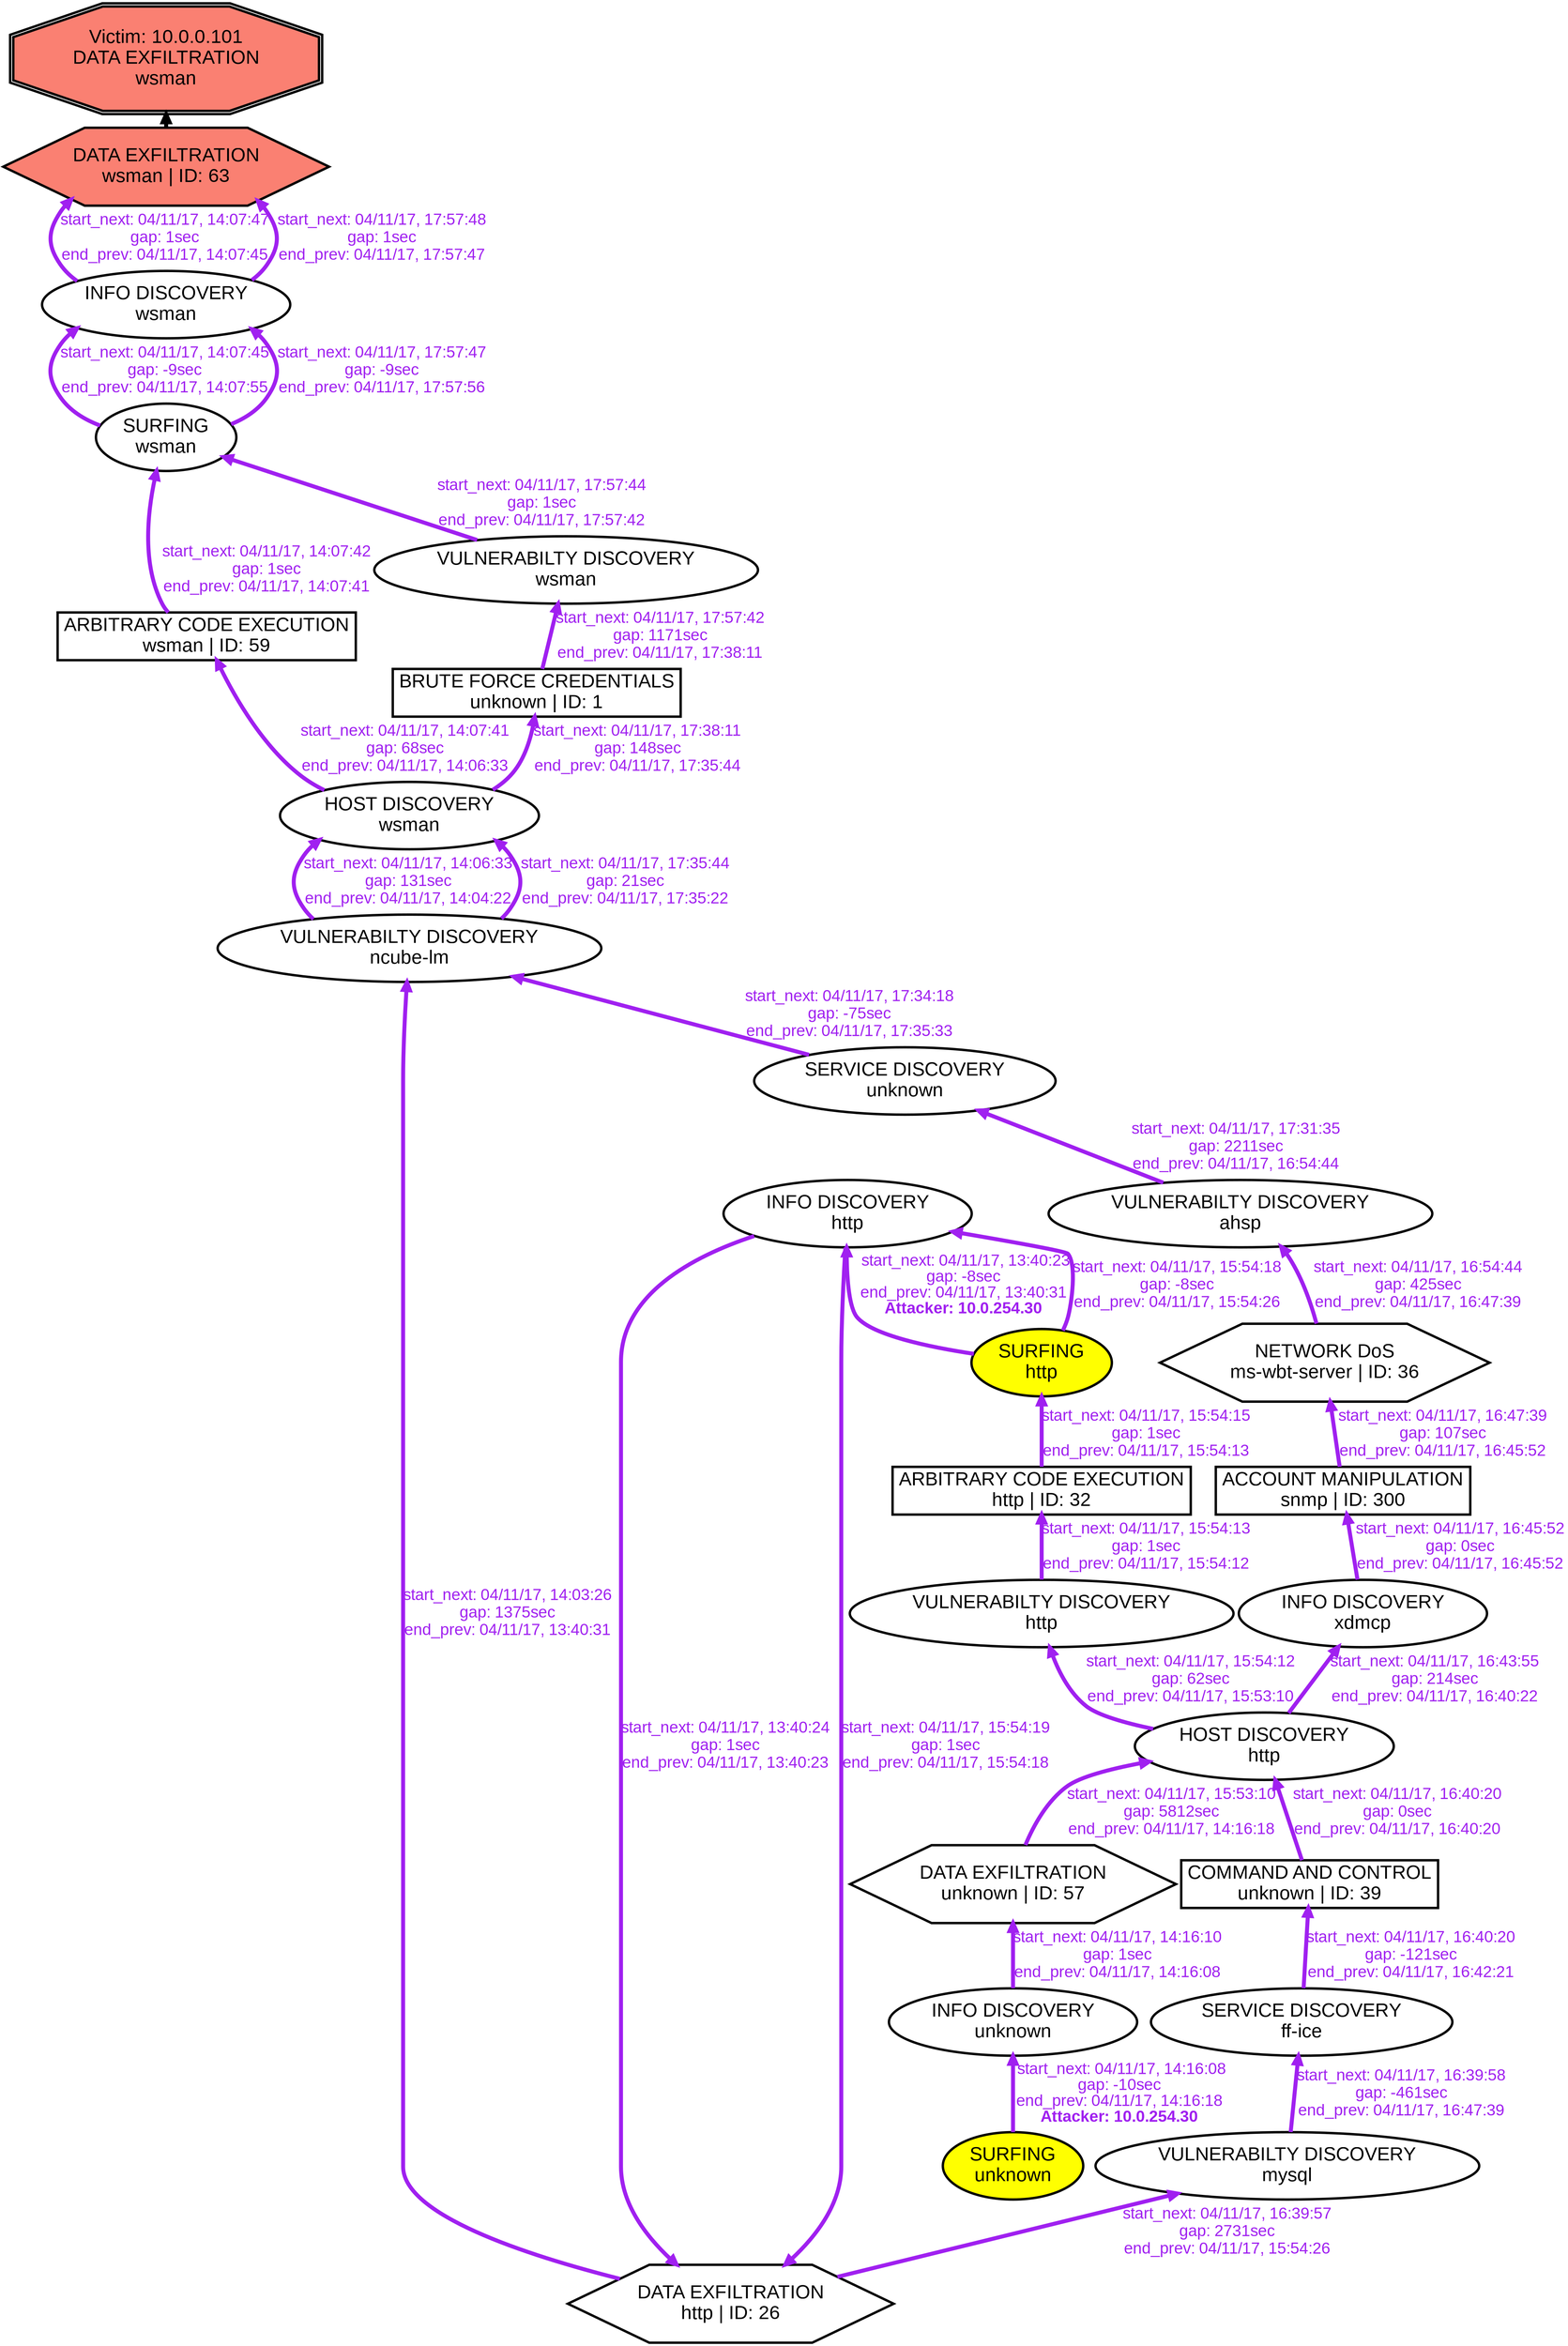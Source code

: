 digraph DATAEXFILTRATIONwsman {
rankdir="BT"; 
 graph [ nodesep="0.1", ranksep="0.02"] 
 node [ fontname=Arial, fontsize=24,penwidth=3]; 
 edge [ fontname=Arial, fontsize=20,penwidth=5 ];
"Victim: 10.0.0.101
DATA EXFILTRATION
wsman" [shape=doubleoctagon, style=filled, fillcolor=salmon];
{ rank = max; "Victim: 10.0.0.101
DATA EXFILTRATION
wsman"}
"DATA EXFILTRATION
wsman | ID: 63" -> "Victim: 10.0.0.101
DATA EXFILTRATION
wsman"
"DATA EXFILTRATION
wsman | ID: 63" [style=filled, fillcolor= salmon]
{ rank=same; "DATA EXFILTRATION
wsman | ID: 63"}
"SURFING
http" [style=filled, fillcolor= yellow]
"SURFING
http" -> "INFO DISCOVERY
http" [ color=purple] [label=<<font color="purple"> start_next: 04/11/17, 13:40:23<br/>gap: -8sec<br/>end_prev: 04/11/17, 13:40:31</font><br/><font color="purple"><b>Attacker: 10.0.254.30</b></font>>]
"INFO DISCOVERY
http" -> "DATA EXFILTRATION
http | ID: 26" [ label="start_next: 04/11/17, 13:40:24
gap: 1sec
end_prev: 04/11/17, 13:40:23"][ fontcolor="purple" color=purple]
"DATA EXFILTRATION
http | ID: 26" -> "VULNERABILTY DISCOVERY
ncube-lm" [ label="start_next: 04/11/17, 14:03:26
gap: 1375sec
end_prev: 04/11/17, 13:40:31"][ fontcolor="purple" color=purple]
"VULNERABILTY DISCOVERY
ncube-lm" -> "HOST DISCOVERY
wsman" [ label="start_next: 04/11/17, 14:06:33
gap: 131sec
end_prev: 04/11/17, 14:04:22"][ fontcolor="purple" color=purple]
"HOST DISCOVERY
wsman" -> "ARBITRARY CODE EXECUTION
wsman | ID: 59" [ label="start_next: 04/11/17, 14:07:41
gap: 68sec
end_prev: 04/11/17, 14:06:33"][ fontcolor="purple" color=purple]
"ARBITRARY CODE EXECUTION
wsman | ID: 59" -> "SURFING
wsman" [ label="start_next: 04/11/17, 14:07:42
gap: 1sec
end_prev: 04/11/17, 14:07:41"][ fontcolor="purple" color=purple]
"SURFING
wsman" -> "INFO DISCOVERY
wsman" [ label="start_next: 04/11/17, 14:07:45
gap: -9sec
end_prev: 04/11/17, 14:07:55"][ fontcolor="purple" color=purple]
"INFO DISCOVERY
wsman" -> "DATA EXFILTRATION
wsman | ID: 63" [ label="start_next: 04/11/17, 14:07:47
gap: 1sec
end_prev: 04/11/17, 14:07:45"][ fontcolor="purple" color=purple]
"SURFING
unknown" [style=filled, fillcolor= yellow]
"SURFING
unknown" -> "INFO DISCOVERY
unknown" [ color=purple] [label=<<font color="purple"> start_next: 04/11/17, 14:16:08<br/>gap: -10sec<br/>end_prev: 04/11/17, 14:16:18</font><br/><font color="purple"><b>Attacker: 10.0.254.30</b></font>>]
"INFO DISCOVERY
unknown" -> "DATA EXFILTRATION
unknown | ID: 57" [ label="start_next: 04/11/17, 14:16:10
gap: 1sec
end_prev: 04/11/17, 14:16:08"][ fontcolor="purple" color=purple]
"DATA EXFILTRATION
unknown | ID: 57" -> "HOST DISCOVERY
http" [ label="start_next: 04/11/17, 15:53:10
gap: 5812sec
end_prev: 04/11/17, 14:16:18"][ fontcolor="purple" color=purple]
"HOST DISCOVERY
http" -> "VULNERABILTY DISCOVERY
http" [ label="start_next: 04/11/17, 15:54:12
gap: 62sec
end_prev: 04/11/17, 15:53:10"][ fontcolor="purple" color=purple]
"VULNERABILTY DISCOVERY
http" -> "ARBITRARY CODE EXECUTION
http | ID: 32" [ label="start_next: 04/11/17, 15:54:13
gap: 1sec
end_prev: 04/11/17, 15:54:12"][ fontcolor="purple" color=purple]
"ARBITRARY CODE EXECUTION
http | ID: 32" -> "SURFING
http" [ label="start_next: 04/11/17, 15:54:15
gap: 1sec
end_prev: 04/11/17, 15:54:13"][ fontcolor="purple" color=purple]
"SURFING
http" -> "INFO DISCOVERY
http" [ label="start_next: 04/11/17, 15:54:18
gap: -8sec
end_prev: 04/11/17, 15:54:26"][ fontcolor="purple" color=purple]
"INFO DISCOVERY
http" -> "DATA EXFILTRATION
http | ID: 26" [ label="start_next: 04/11/17, 15:54:19
gap: 1sec
end_prev: 04/11/17, 15:54:18"][ fontcolor="purple" color=purple]
"DATA EXFILTRATION
http | ID: 26" -> "VULNERABILTY DISCOVERY
mysql" [ label="start_next: 04/11/17, 16:39:57
gap: 2731sec
end_prev: 04/11/17, 15:54:26"][ fontcolor="purple" color=purple]
"VULNERABILTY DISCOVERY
mysql" -> "SERVICE DISCOVERY
ff-ice" [ label="start_next: 04/11/17, 16:39:58
gap: -461sec
end_prev: 04/11/17, 16:47:39"][ fontcolor="purple" color=purple]
"SERVICE DISCOVERY
ff-ice" -> "COMMAND AND CONTROL
unknown | ID: 39" [ label="start_next: 04/11/17, 16:40:20
gap: -121sec
end_prev: 04/11/17, 16:42:21"][ fontcolor="purple" color=purple]
"COMMAND AND CONTROL
unknown | ID: 39" -> "HOST DISCOVERY
http" [ label="start_next: 04/11/17, 16:40:20
gap: 0sec
end_prev: 04/11/17, 16:40:20"][ fontcolor="purple" color=purple]
"HOST DISCOVERY
http" -> "INFO DISCOVERY
xdmcp" [ label="start_next: 04/11/17, 16:43:55
gap: 214sec
end_prev: 04/11/17, 16:40:22"][ fontcolor="purple" color=purple]
"INFO DISCOVERY
xdmcp" -> "ACCOUNT MANIPULATION
snmp | ID: 300" [ label="start_next: 04/11/17, 16:45:52
gap: 0sec
end_prev: 04/11/17, 16:45:52"][ fontcolor="purple" color=purple]
"ACCOUNT MANIPULATION
snmp | ID: 300" -> "NETWORK DoS
ms-wbt-server | ID: 36" [ label="start_next: 04/11/17, 16:47:39
gap: 107sec
end_prev: 04/11/17, 16:45:52"][ fontcolor="purple" color=purple]
"NETWORK DoS
ms-wbt-server | ID: 36" -> "VULNERABILTY DISCOVERY
ahsp" [ label="start_next: 04/11/17, 16:54:44
gap: 425sec
end_prev: 04/11/17, 16:47:39"][ fontcolor="purple" color=purple]
"VULNERABILTY DISCOVERY
ahsp" -> "SERVICE DISCOVERY
unknown" [ label="start_next: 04/11/17, 17:31:35
gap: 2211sec
end_prev: 04/11/17, 16:54:44"][ fontcolor="purple" color=purple]
"SERVICE DISCOVERY
unknown" -> "VULNERABILTY DISCOVERY
ncube-lm" [ label="start_next: 04/11/17, 17:34:18
gap: -75sec
end_prev: 04/11/17, 17:35:33"][ fontcolor="purple" color=purple]
"VULNERABILTY DISCOVERY
ncube-lm" -> "HOST DISCOVERY
wsman" [ label="start_next: 04/11/17, 17:35:44
gap: 21sec
end_prev: 04/11/17, 17:35:22"][ fontcolor="purple" color=purple]
"HOST DISCOVERY
wsman" -> "BRUTE FORCE CREDENTIALS
unknown | ID: 1" [ label="start_next: 04/11/17, 17:38:11
gap: 148sec
end_prev: 04/11/17, 17:35:44"][ fontcolor="purple" color=purple]
"BRUTE FORCE CREDENTIALS
unknown | ID: 1" -> "VULNERABILTY DISCOVERY
wsman" [ label="start_next: 04/11/17, 17:57:42
gap: 1171sec
end_prev: 04/11/17, 17:38:11"][ fontcolor="purple" color=purple]
"VULNERABILTY DISCOVERY
wsman" -> "SURFING
wsman" [ label="start_next: 04/11/17, 17:57:44
gap: 1sec
end_prev: 04/11/17, 17:57:42"][ fontcolor="purple" color=purple]
"SURFING
wsman" -> "INFO DISCOVERY
wsman" [ label="start_next: 04/11/17, 17:57:47
gap: -9sec
end_prev: 04/11/17, 17:57:56"][ fontcolor="purple" color=purple]
"INFO DISCOVERY
wsman" -> "DATA EXFILTRATION
wsman | ID: 63" [ label="start_next: 04/11/17, 17:57:48
gap: 1sec
end_prev: 04/11/17, 17:57:47"][ fontcolor="purple" color=purple]
"SURFING
http" [shape=oval]
"SURFING
http" [tooltip="ET WEB_SERVER WEB-PHP phpinfo access"]
"INFO DISCOVERY
http" [shape=oval]
"INFO DISCOVERY
http" [tooltip="GPL WEB_SERVER globals.pl access"]
"DATA EXFILTRATION
http | ID: 26" [shape=hexagon]
"DATA EXFILTRATION
http | ID: 26" [tooltip="ET WEB_SPECIFIC_APPS PHP-CGI query string parameter vulnerability"]
"VULNERABILTY DISCOVERY
ncube-lm" [shape=oval]
"VULNERABILTY DISCOVERY
ncube-lm" [tooltip="ET POLICY Suspicious inbound to Oracle SQL port 1521
ET POLICY Suspicious inbound to mSQL port 4333"]
"HOST DISCOVERY
wsman" [shape=oval]
"HOST DISCOVERY
wsman" [tooltip="ET SCAN Possible Nmap User-Agent Observed
ET SCAN Nmap Scripting Engine User-Agent Detected (Nmap Scripting Engine)"]
"ARBITRARY CODE EXECUTION
wsman | ID: 59" [shape=box]
"ARBITRARY CODE EXECUTION
wsman | ID: 59" [tooltip="ET CURRENT_EVENTS QNAP Shellshock CVE-2014-6271"]
"SURFING
wsman" [shape=oval]
"SURFING
wsman" [tooltip="ET WEB_SERVER WEB-PHP phpinfo access"]
"INFO DISCOVERY
wsman" [shape=oval]
"INFO DISCOVERY
wsman" [tooltip="GPL WEB_SERVER globals.pl access"]
"DATA EXFILTRATION
wsman | ID: 63" [shape=hexagon]
"DATA EXFILTRATION
wsman | ID: 63" [tooltip="ET WEB_SPECIFIC_APPS PHP-CGI query string parameter vulnerability"]
"SURFING
unknown" [shape=oval]
"SURFING
unknown" [tooltip="ET WEB_SERVER WEB-PHP phpinfo access"]
"INFO DISCOVERY
unknown" [shape=oval]
"INFO DISCOVERY
unknown" [tooltip="GPL WEB_SERVER globals.pl access"]
"DATA EXFILTRATION
unknown | ID: 57" [shape=hexagon]
"DATA EXFILTRATION
unknown | ID: 57" [tooltip="ET WEB_SPECIFIC_APPS PHP-CGI query string parameter vulnerability"]
"HOST DISCOVERY
http" [shape=oval]
"HOST DISCOVERY
http" [tooltip="ET SCAN Possible Nmap User-Agent Observed
ET SCAN Nmap Scripting Engine User-Agent Detected (Nmap Scripting Engine)"]
"VULNERABILTY DISCOVERY
http" [shape=oval]
"VULNERABILTY DISCOVERY
http" [tooltip="ET SCAN Nikto Web App Scan in Progress"]
"ARBITRARY CODE EXECUTION
http | ID: 32" [shape=box]
"ARBITRARY CODE EXECUTION
http | ID: 32" [tooltip="ET CURRENT_EVENTS QNAP Shellshock CVE-2014-6271"]
"VULNERABILTY DISCOVERY
mysql" [shape=oval]
"VULNERABILTY DISCOVERY
mysql" [tooltip="ET POLICY Suspicious inbound to MSSQL port 1433
ET POLICY Suspicious inbound to mySQL port 3306
ET POLICY Suspicious inbound to Oracle SQL port 1521
ET POLICY Suspicious inbound to PostgreSQL port 5432"]
"SERVICE DISCOVERY
ff-ice" [shape=oval]
"SERVICE DISCOVERY
ff-ice" [tooltip="ET SCAN Potential VNC Scan 5800-5820
ET SCAN Potential VNC Scan 5900-5920"]
"COMMAND AND CONTROL
unknown | ID: 39" [shape=box]
"COMMAND AND CONTROL
unknown | ID: 39" [tooltip="ET POLICY RDP connection confirm"]
"INFO DISCOVERY
xdmcp" [shape=oval]
"INFO DISCOVERY
xdmcp" [tooltip="GPL DNS named version attempt
GPL RPC xdmcp info query"]
"ACCOUNT MANIPULATION
snmp | ID: 300" [shape=box]
"ACCOUNT MANIPULATION
snmp | ID: 300" [tooltip="GPL SNMP public access udp"]
"NETWORK DoS
ms-wbt-server | ID: 36" [shape=hexagon]
"NETWORK DoS
ms-wbt-server | ID: 36" [tooltip="ET DOS Microsoft Remote Desktop (RDP) Syn then Reset 30 Second DoS Attempt"]
"VULNERABILTY DISCOVERY
ahsp" [shape=oval]
"VULNERABILTY DISCOVERY
ahsp" [tooltip="ET POLICY Suspicious inbound to mSQL port 4333"]
"SERVICE DISCOVERY
unknown" [shape=oval]
"SERVICE DISCOVERY
unknown" [tooltip="ET SCAN Potential VNC Scan 5800-5820
ET SCAN Potential VNC Scan 5900-5920"]
"BRUTE FORCE CREDENTIALS
unknown | ID: 1" [shape=box]
"BRUTE FORCE CREDENTIALS
unknown | ID: 1" [tooltip="ET SCAN Potential FTP Brute-Force attempt response"]
"VULNERABILTY DISCOVERY
wsman" [shape=oval]
"VULNERABILTY DISCOVERY
wsman" [tooltip="ET SCAN Nikto Web App Scan in Progress"]
}
